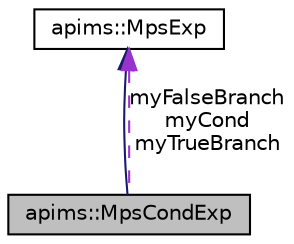 digraph G
{
  edge [fontname="Helvetica",fontsize="10",labelfontname="Helvetica",labelfontsize="10"];
  node [fontname="Helvetica",fontsize="10",shape=record];
  Node1 [label="apims::MpsCondExp",height=0.2,width=0.4,color="black", fillcolor="grey75", style="filled" fontcolor="black"];
  Node2 -> Node1 [dir=back,color="midnightblue",fontsize="10",style="solid",fontname="Helvetica"];
  Node2 [label="apims::MpsExp",height=0.2,width=0.4,color="black", fillcolor="white", style="filled",URL="$classapims_1_1_mps_exp.html"];
  Node2 -> Node1 [dir=back,color="darkorchid3",fontsize="10",style="dashed",label="myFalseBranch\nmyCond\nmyTrueBranch",fontname="Helvetica"];
}
